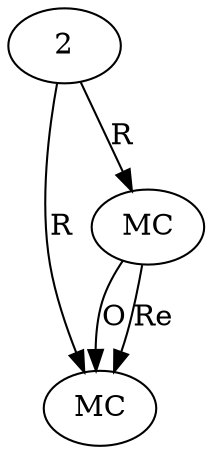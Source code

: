 digraph "AUG" {

  1 [ label="MC" s="next()" t="Iterator" l="247" ];
  2 [ t="Iterator" n="iter" ];
  3 [ label="MC" s="hasNext()" t="Iterator" l="246" ];
  3 -> 1 [ label="O" ];
  3 -> 1 [ label="Re" ];
  2 -> 1 [ label="R" ];
  2 -> 3 [ label="R" ];
}
